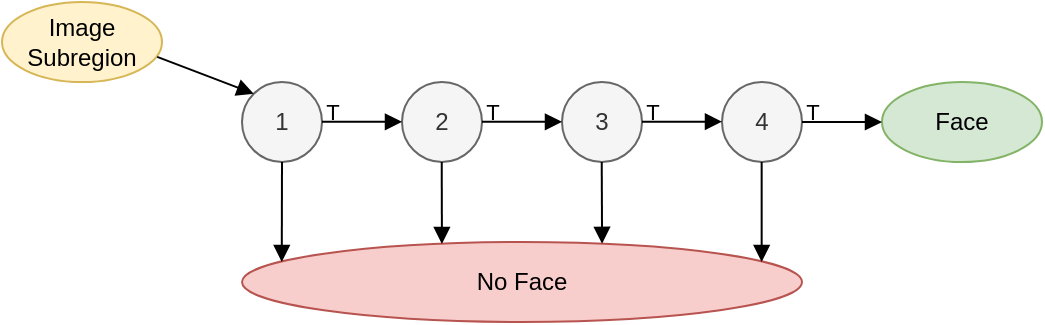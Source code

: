 <mxfile version="21.6.1" type="device">
  <diagram name="Page-1" id="0xW-7ce9O_7lVBu0A7tF">
    <mxGraphModel dx="842" dy="441" grid="1" gridSize="10" guides="1" tooltips="1" connect="1" arrows="1" fold="1" page="1" pageScale="1" pageWidth="827" pageHeight="1169" math="0" shadow="0">
      <root>
        <mxCell id="0" />
        <mxCell id="1" parent="0" />
        <mxCell id="oYbC4vX1jYmo_KfcTebS-5" value="1" style="ellipse;whiteSpace=wrap;html=1;aspect=fixed;fillColor=#f5f5f5;fontColor=#333333;strokeColor=#666666;" vertex="1" parent="1">
          <mxGeometry x="200" y="80" width="40" height="40" as="geometry" />
        </mxCell>
        <mxCell id="oYbC4vX1jYmo_KfcTebS-6" value="2" style="ellipse;whiteSpace=wrap;html=1;aspect=fixed;fillColor=#f5f5f5;fontColor=#333333;strokeColor=#666666;" vertex="1" parent="1">
          <mxGeometry x="280" y="80" width="40" height="40" as="geometry" />
        </mxCell>
        <mxCell id="oYbC4vX1jYmo_KfcTebS-7" value="3" style="ellipse;whiteSpace=wrap;html=1;aspect=fixed;fillColor=#f5f5f5;fontColor=#333333;strokeColor=#666666;" vertex="1" parent="1">
          <mxGeometry x="360" y="80" width="40" height="40" as="geometry" />
        </mxCell>
        <mxCell id="oYbC4vX1jYmo_KfcTebS-8" value="4" style="ellipse;whiteSpace=wrap;html=1;aspect=fixed;fillColor=#f5f5f5;fontColor=#333333;strokeColor=#666666;" vertex="1" parent="1">
          <mxGeometry x="440" y="80" width="40" height="40" as="geometry" />
        </mxCell>
        <mxCell id="oYbC4vX1jYmo_KfcTebS-9" value="No Face" style="ellipse;whiteSpace=wrap;html=1;fillColor=#f8cecc;strokeColor=#b85450;" vertex="1" parent="1">
          <mxGeometry x="200" y="160" width="280" height="40" as="geometry" />
        </mxCell>
        <mxCell id="oYbC4vX1jYmo_KfcTebS-10" value="&lt;div&gt;Face&lt;/div&gt;" style="ellipse;whiteSpace=wrap;html=1;fillColor=#d5e8d4;strokeColor=#82b366;" vertex="1" parent="1">
          <mxGeometry x="520" y="80" width="80" height="40" as="geometry" />
        </mxCell>
        <mxCell id="oYbC4vX1jYmo_KfcTebS-11" value="" style="endArrow=block;html=1;rounded=0;entryX=0;entryY=0.5;entryDx=0;entryDy=0;endFill=1;" edge="1" parent="1" target="oYbC4vX1jYmo_KfcTebS-10">
          <mxGeometry width="50" height="50" relative="1" as="geometry">
            <mxPoint x="480" y="100" as="sourcePoint" />
            <mxPoint x="530" y="50" as="targetPoint" />
          </mxGeometry>
        </mxCell>
        <mxCell id="oYbC4vX1jYmo_KfcTebS-12" value="" style="endArrow=block;html=1;rounded=0;entryX=0;entryY=0.5;entryDx=0;entryDy=0;endFill=1;" edge="1" parent="1">
          <mxGeometry width="50" height="50" relative="1" as="geometry">
            <mxPoint x="400" y="99.83" as="sourcePoint" />
            <mxPoint x="440" y="99.83" as="targetPoint" />
          </mxGeometry>
        </mxCell>
        <mxCell id="oYbC4vX1jYmo_KfcTebS-13" value="" style="endArrow=block;html=1;rounded=0;entryX=0;entryY=0.5;entryDx=0;entryDy=0;endFill=1;" edge="1" parent="1">
          <mxGeometry width="50" height="50" relative="1" as="geometry">
            <mxPoint x="320" y="99.88" as="sourcePoint" />
            <mxPoint x="360" y="99.88" as="targetPoint" />
          </mxGeometry>
        </mxCell>
        <mxCell id="oYbC4vX1jYmo_KfcTebS-15" value="" style="endArrow=block;html=1;rounded=0;entryX=0;entryY=0.5;entryDx=0;entryDy=0;endFill=1;" edge="1" parent="1">
          <mxGeometry width="50" height="50" relative="1" as="geometry">
            <mxPoint x="240" y="99.88" as="sourcePoint" />
            <mxPoint x="280" y="99.88" as="targetPoint" />
          </mxGeometry>
        </mxCell>
        <mxCell id="oYbC4vX1jYmo_KfcTebS-21" value="&lt;div&gt;T&lt;/div&gt;" style="edgeLabel;html=1;align=center;verticalAlign=middle;resizable=0;points=[];labelBackgroundColor=none;container=1;" vertex="1" connectable="0" parent="oYbC4vX1jYmo_KfcTebS-15">
          <mxGeometry relative="1" as="geometry">
            <mxPoint x="-15" y="-5" as="offset" />
          </mxGeometry>
        </mxCell>
        <mxCell id="oYbC4vX1jYmo_KfcTebS-17" value="" style="endArrow=block;html=1;rounded=0;entryX=0.071;entryY=0.25;entryDx=0;entryDy=0;endFill=1;exitX=0.5;exitY=1;exitDx=0;exitDy=0;entryPerimeter=0;" edge="1" parent="1" source="oYbC4vX1jYmo_KfcTebS-5" target="oYbC4vX1jYmo_KfcTebS-9">
          <mxGeometry width="50" height="50" relative="1" as="geometry">
            <mxPoint x="250" y="109.83" as="sourcePoint" />
            <mxPoint x="290" y="109.83" as="targetPoint" />
          </mxGeometry>
        </mxCell>
        <mxCell id="oYbC4vX1jYmo_KfcTebS-18" value="" style="endArrow=block;html=1;rounded=0;endFill=1;exitX=0.5;exitY=1;exitDx=0;exitDy=0;entryX=0.357;entryY=0.026;entryDx=0;entryDy=0;entryPerimeter=0;" edge="1" parent="1" target="oYbC4vX1jYmo_KfcTebS-9">
          <mxGeometry width="50" height="50" relative="1" as="geometry">
            <mxPoint x="299.86" y="120" as="sourcePoint" />
            <mxPoint x="300" y="160" as="targetPoint" />
          </mxGeometry>
        </mxCell>
        <mxCell id="oYbC4vX1jYmo_KfcTebS-19" value="" style="endArrow=block;html=1;rounded=0;endFill=1;exitX=0.5;exitY=1;exitDx=0;exitDy=0;entryX=0.643;entryY=0.023;entryDx=0;entryDy=0;entryPerimeter=0;" edge="1" parent="1" target="oYbC4vX1jYmo_KfcTebS-9">
          <mxGeometry width="50" height="50" relative="1" as="geometry">
            <mxPoint x="379.86" y="120" as="sourcePoint" />
            <mxPoint x="380" y="160" as="targetPoint" />
          </mxGeometry>
        </mxCell>
        <mxCell id="oYbC4vX1jYmo_KfcTebS-20" value="" style="endArrow=block;html=1;rounded=0;entryX=0.071;entryY=0.25;entryDx=0;entryDy=0;endFill=1;exitX=0.5;exitY=1;exitDx=0;exitDy=0;entryPerimeter=0;" edge="1" parent="1">
          <mxGeometry width="50" height="50" relative="1" as="geometry">
            <mxPoint x="459.83" y="120" as="sourcePoint" />
            <mxPoint x="459.83" y="170" as="targetPoint" />
          </mxGeometry>
        </mxCell>
        <mxCell id="oYbC4vX1jYmo_KfcTebS-22" value="&lt;div&gt;T&lt;/div&gt;" style="edgeLabel;html=1;align=center;verticalAlign=middle;resizable=0;points=[];labelBackgroundColor=none;" vertex="1" connectable="0" parent="1">
          <mxGeometry x="325" y="95" as="geometry" />
        </mxCell>
        <mxCell id="oYbC4vX1jYmo_KfcTebS-23" value="&lt;div&gt;T&lt;/div&gt;" style="edgeLabel;html=1;align=center;verticalAlign=middle;resizable=0;points=[];labelBackgroundColor=none;" vertex="1" connectable="0" parent="1">
          <mxGeometry x="405" y="95" as="geometry" />
        </mxCell>
        <mxCell id="oYbC4vX1jYmo_KfcTebS-24" value="&lt;div&gt;T&lt;/div&gt;" style="edgeLabel;html=1;align=center;verticalAlign=middle;resizable=0;points=[];labelBackgroundColor=none;" vertex="1" connectable="0" parent="1">
          <mxGeometry x="485" y="95" as="geometry" />
        </mxCell>
        <mxCell id="oYbC4vX1jYmo_KfcTebS-25" value="Image Subregion" style="ellipse;whiteSpace=wrap;html=1;fillColor=#fff2cc;strokeColor=#d6b656;" vertex="1" parent="1">
          <mxGeometry x="80" y="40" width="80" height="40" as="geometry" />
        </mxCell>
        <mxCell id="oYbC4vX1jYmo_KfcTebS-27" value="" style="endArrow=block;html=1;rounded=0;entryX=0;entryY=0;entryDx=0;entryDy=0;endFill=1;exitX=0.97;exitY=0.686;exitDx=0;exitDy=0;exitPerimeter=0;" edge="1" parent="1" source="oYbC4vX1jYmo_KfcTebS-25" target="oYbC4vX1jYmo_KfcTebS-5">
          <mxGeometry width="50" height="50" relative="1" as="geometry">
            <mxPoint x="160" y="59.88" as="sourcePoint" />
            <mxPoint x="200" y="59.88" as="targetPoint" />
          </mxGeometry>
        </mxCell>
      </root>
    </mxGraphModel>
  </diagram>
</mxfile>
